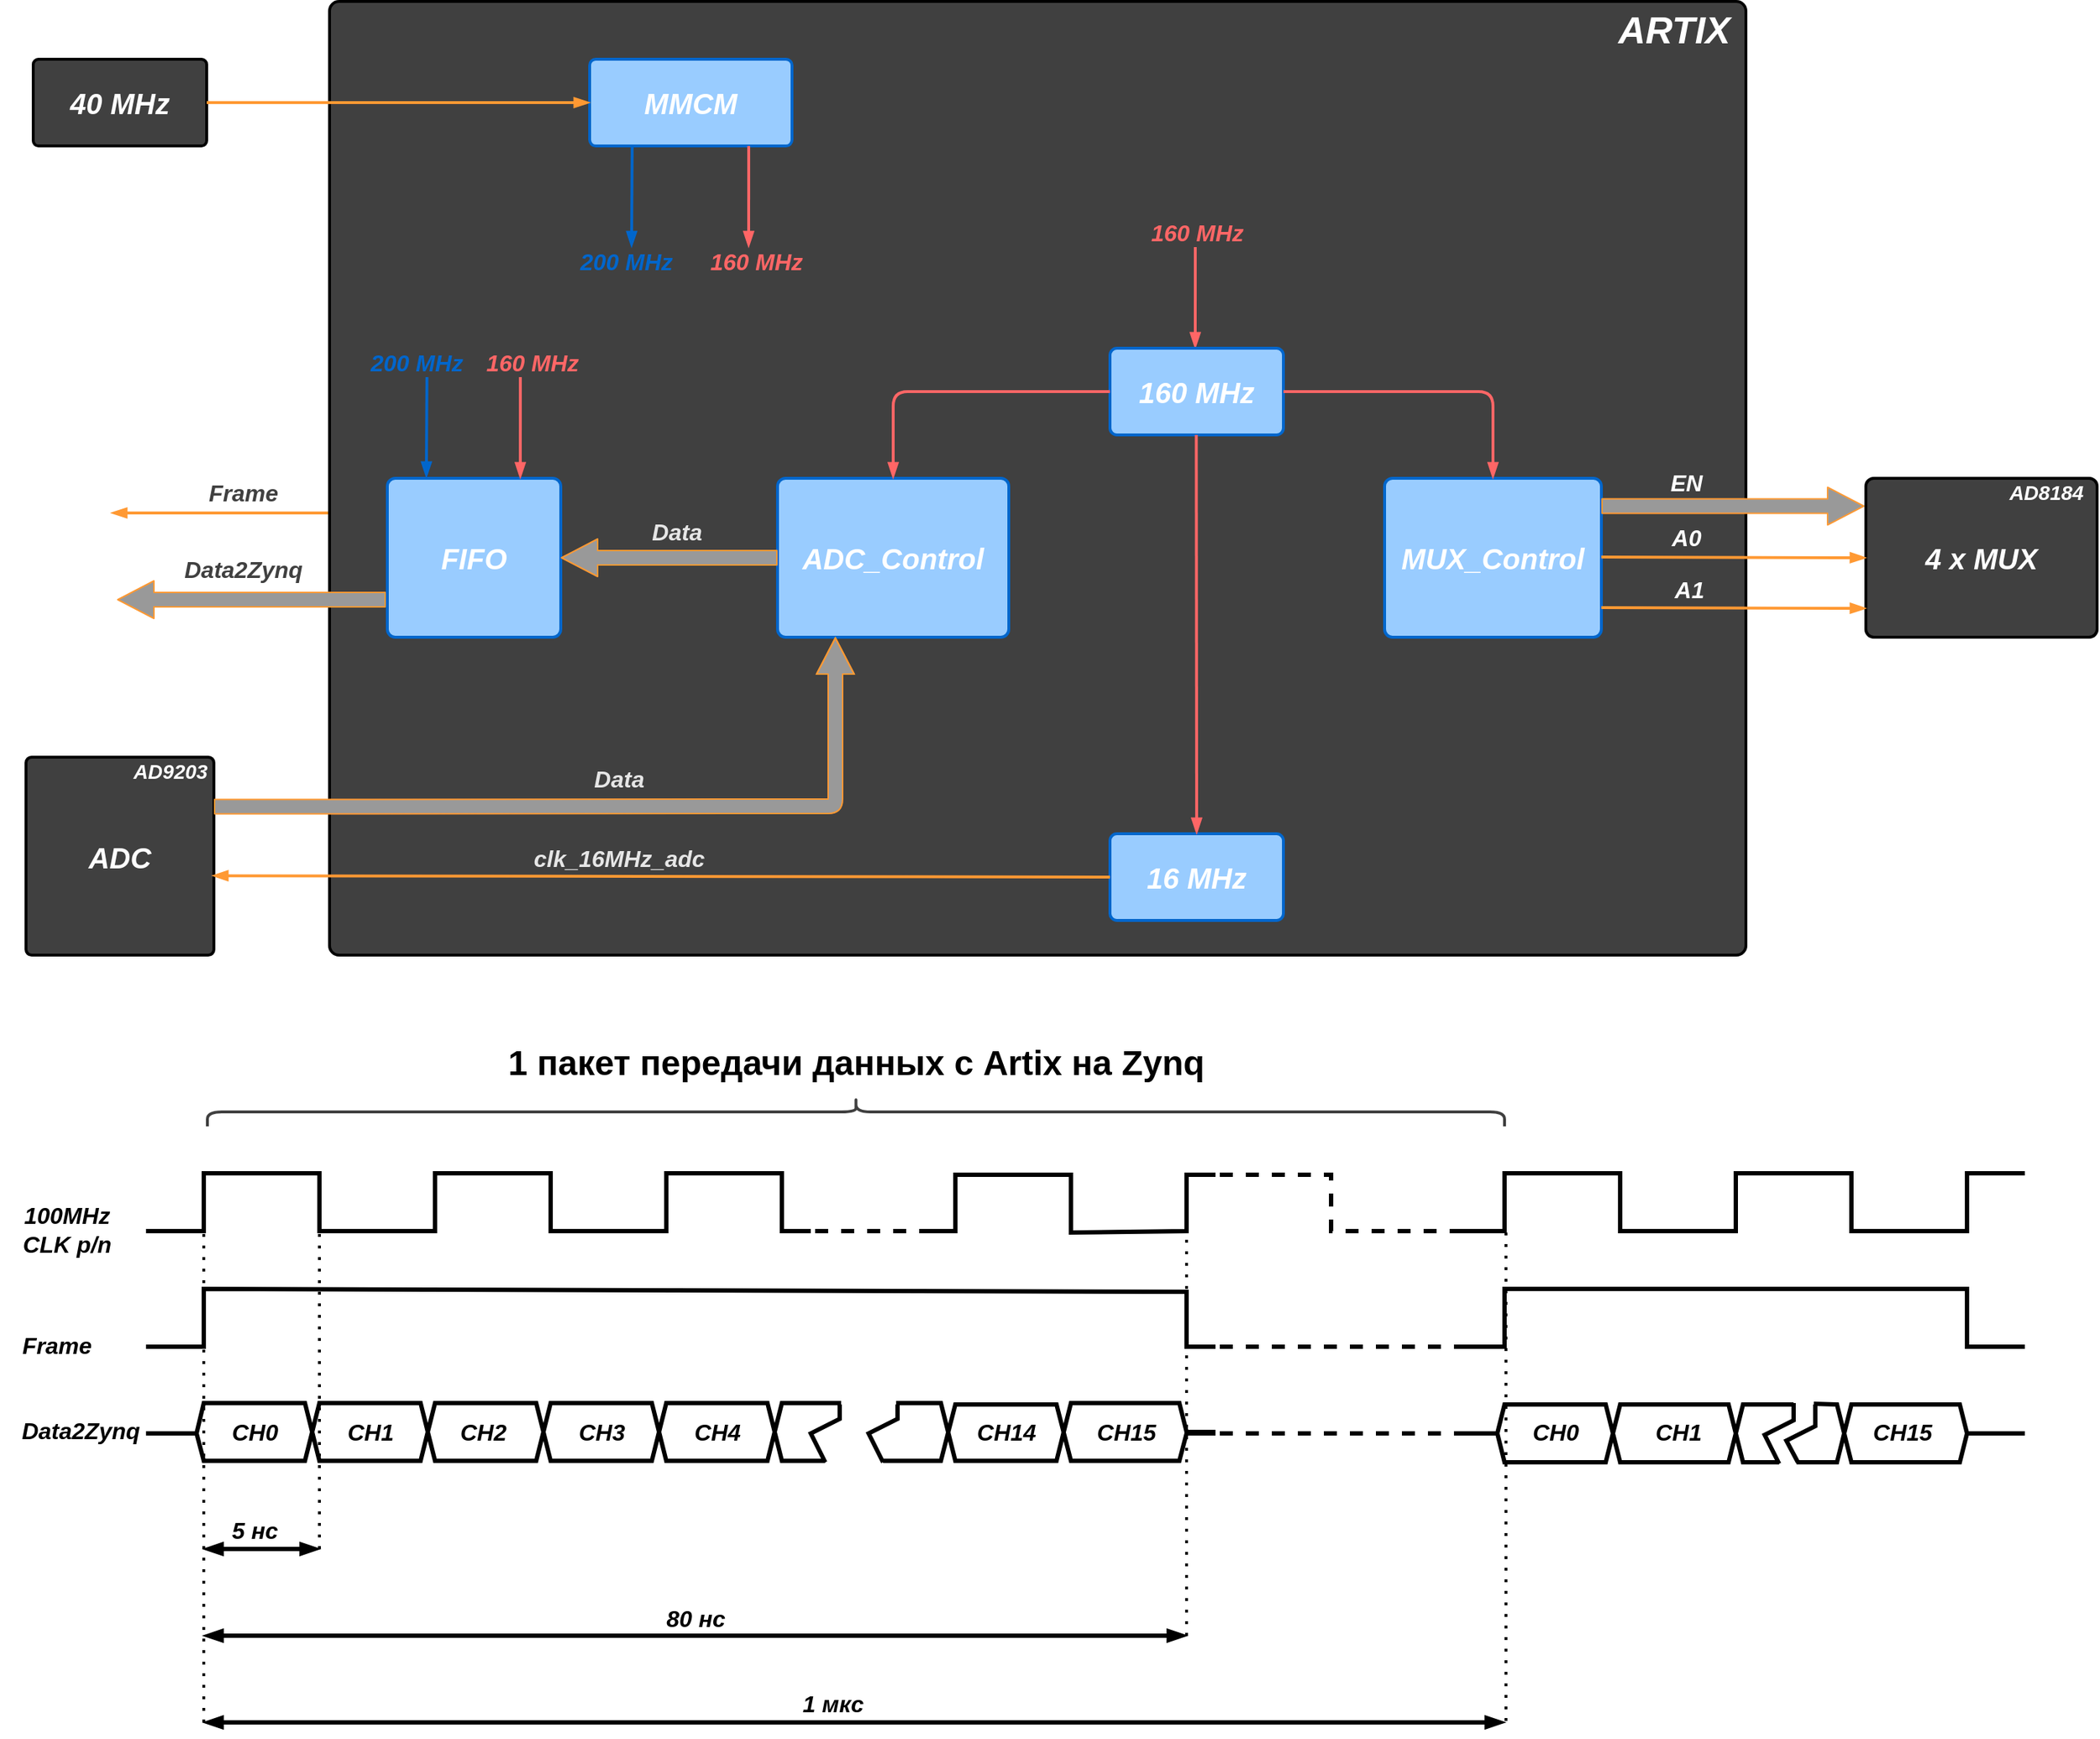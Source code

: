 <mxfile version="13.6.5" type="github">
  <diagram name="Page-1" id="90a13364-a465-7bf4-72fc-28e22215d7a0">
    <mxGraphModel dx="1422" dy="720" grid="1" gridSize="5" guides="1" tooltips="1" connect="1" arrows="1" fold="1" page="1" pageScale="1.5" pageWidth="1169" pageHeight="826" background="#ffffff" math="0" shadow="0">
      <root>
        <mxCell id="0" style=";html=1;" />
        <mxCell id="1" style=";html=1;" parent="0" />
        <mxCell id="dTF6DqdIlyTkAC6OraM3-1" value="" style="rounded=1;whiteSpace=wrap;html=1;arcSize=1;strokeWidth=2;fillColor=#404040;" vertex="1" parent="1">
          <mxGeometry x="340" y="270" width="980" height="660" as="geometry" />
        </mxCell>
        <mxCell id="dTF6DqdIlyTkAC6OraM3-2" value="&lt;font color=&quot;#ffffff&quot; size=&quot;1&quot;&gt;&lt;b&gt;&lt;i style=&quot;font-size: 20px&quot;&gt;MMCM&lt;/i&gt;&lt;/b&gt;&lt;/font&gt;" style="rounded=1;whiteSpace=wrap;html=1;strokeWidth=2;arcSize=7;fillColor=#99CCFF;strokeColor=#0066CC;" vertex="1" parent="1">
          <mxGeometry x="520" y="310" width="140" height="60" as="geometry" />
        </mxCell>
        <mxCell id="dTF6DqdIlyTkAC6OraM3-3" value="&lt;b&gt;&lt;font color=&quot;#ffffff&quot; size=&quot;1&quot;&gt;&lt;i style=&quot;font-size: 20px&quot;&gt;FIFO&lt;/i&gt;&lt;/font&gt;&lt;/b&gt;" style="rounded=1;whiteSpace=wrap;html=1;strokeWidth=2;glass=0;shadow=0;sketch=0;arcSize=5;strokeColor=#0066CC;fillColor=#99CCFF;" vertex="1" parent="1">
          <mxGeometry x="380" y="600" width="120" height="110" as="geometry" />
        </mxCell>
        <mxCell id="dTF6DqdIlyTkAC6OraM3-4" value="&lt;b&gt;&lt;font color=&quot;#ffffff&quot; size=&quot;1&quot;&gt;&lt;i style=&quot;font-size: 20px&quot;&gt;40 MHz&lt;/i&gt;&lt;/font&gt;&lt;/b&gt;" style="rounded=1;whiteSpace=wrap;html=1;arcSize=6;strokeWidth=2;fillColor=#404040;" vertex="1" parent="1">
          <mxGeometry x="135" y="310" width="120" height="60" as="geometry" />
        </mxCell>
        <mxCell id="dTF6DqdIlyTkAC6OraM3-5" value="&lt;b&gt;&lt;i&gt;&lt;font style=&quot;font-size: 20px&quot; color=&quot;#ffffff&quot;&gt;ADC&lt;/font&gt;&lt;/i&gt;&lt;/b&gt;" style="rounded=1;whiteSpace=wrap;html=1;strokeWidth=2;arcSize=3;fillColor=#404040;" vertex="1" parent="1">
          <mxGeometry x="130" y="793" width="130" height="137" as="geometry" />
        </mxCell>
        <mxCell id="dTF6DqdIlyTkAC6OraM3-6" value="&lt;b&gt;&lt;i&gt;&lt;font style=&quot;font-size: 20px&quot; color=&quot;#ffffff&quot;&gt;ADC_Control&lt;/font&gt;&lt;/i&gt;&lt;/b&gt;" style="rounded=1;whiteSpace=wrap;html=1;arcSize=5;fillColor=#99CCFF;strokeWidth=2;strokeColor=#0066CC;" vertex="1" parent="1">
          <mxGeometry x="650" y="600" width="160" height="110" as="geometry" />
        </mxCell>
        <mxCell id="dTF6DqdIlyTkAC6OraM3-7" value="&lt;font color=&quot;#ffffff&quot; size=&quot;1&quot;&gt;&lt;b&gt;&lt;i style=&quot;font-size: 20px&quot;&gt;MUX_Control&lt;/i&gt;&lt;/b&gt;&lt;/font&gt;" style="rounded=1;whiteSpace=wrap;html=1;strokeWidth=2;strokeColor=#0066CC;fillColor=#99CCFF;arcSize=5;" vertex="1" parent="1">
          <mxGeometry x="1070" y="600" width="150" height="110" as="geometry" />
        </mxCell>
        <mxCell id="dTF6DqdIlyTkAC6OraM3-8" value="&lt;b&gt;&lt;i&gt;&lt;font style=&quot;font-size: 20px&quot; color=&quot;#ffffff&quot;&gt;4 x MUX&lt;/font&gt;&lt;/i&gt;&lt;/b&gt;" style="rounded=1;whiteSpace=wrap;html=1;strokeWidth=2;arcSize=5;fillColor=#404040;" vertex="1" parent="1">
          <mxGeometry x="1403" y="600" width="160" height="110" as="geometry" />
        </mxCell>
        <mxCell id="dTF6DqdIlyTkAC6OraM3-10" value="" style="endArrow=blockThin;html=1;entryX=0;entryY=0.5;entryDx=0;entryDy=0;exitX=1;exitY=0.5;exitDx=0;exitDy=0;strokeWidth=2;endFill=1;strokeColor=#FF9933;" edge="1" parent="1" source="dTF6DqdIlyTkAC6OraM3-4" target="dTF6DqdIlyTkAC6OraM3-2">
          <mxGeometry width="50" height="50" relative="1" as="geometry">
            <mxPoint x="700" y="590" as="sourcePoint" />
            <mxPoint x="750" y="540" as="targetPoint" />
          </mxGeometry>
        </mxCell>
        <mxCell id="dTF6DqdIlyTkAC6OraM3-14" value="" style="endArrow=blockThin;html=1;strokeWidth=2;rounded=1;jumpSize=0;endFill=1;exitX=0.21;exitY=1.009;exitDx=0;exitDy=0;exitPerimeter=0;strokeColor=#0066CC;" edge="1" parent="1" source="dTF6DqdIlyTkAC6OraM3-2">
          <mxGeometry width="50" height="50" relative="1" as="geometry">
            <mxPoint x="550" y="373" as="sourcePoint" />
            <mxPoint x="549" y="440" as="targetPoint" />
          </mxGeometry>
        </mxCell>
        <mxCell id="dTF6DqdIlyTkAC6OraM3-15" value="" style="endArrow=blockThin;html=1;endFill=1;strokeWidth=2;exitX=0.786;exitY=1;exitDx=0;exitDy=0;exitPerimeter=0;fillColor=#f8cecc;strokeColor=#FF6666;" edge="1" parent="1" source="dTF6DqdIlyTkAC6OraM3-2">
          <mxGeometry width="50" height="50" relative="1" as="geometry">
            <mxPoint x="680" y="390" as="sourcePoint" />
            <mxPoint x="630" y="440" as="targetPoint" />
          </mxGeometry>
        </mxCell>
        <mxCell id="dTF6DqdIlyTkAC6OraM3-16" value="&lt;b&gt;&lt;font style=&quot;font-size: 16px&quot; color=&quot;#0066cc&quot;&gt;&lt;i&gt;200 MHz&lt;/i&gt;&lt;/font&gt;&lt;/b&gt;" style="text;html=1;align=center;verticalAlign=middle;resizable=0;points=[];autosize=1;" vertex="1" parent="1">
          <mxGeometry x="505" y="440" width="80" height="20" as="geometry" />
        </mxCell>
        <mxCell id="dTF6DqdIlyTkAC6OraM3-17" value="&lt;font color=&quot;#ff6666&quot; size=&quot;1&quot;&gt;&lt;b style=&quot;font-size: 16px&quot;&gt;&lt;i&gt;160 MHz&lt;/i&gt;&lt;/b&gt;&lt;/font&gt;" style="text;html=1;align=center;verticalAlign=middle;resizable=0;points=[];autosize=1;" vertex="1" parent="1">
          <mxGeometry x="595" y="440" width="80" height="20" as="geometry" />
        </mxCell>
        <mxCell id="dTF6DqdIlyTkAC6OraM3-18" value="" style="endArrow=blockThin;html=1;strokeWidth=2;rounded=1;jumpSize=0;endFill=1;exitX=0.21;exitY=1.009;exitDx=0;exitDy=0;exitPerimeter=0;strokeColor=#0066CC;" edge="1" parent="1">
          <mxGeometry width="50" height="50" relative="1" as="geometry">
            <mxPoint x="407.4" y="530" as="sourcePoint" />
            <mxPoint x="407.0" y="599.46" as="targetPoint" />
          </mxGeometry>
        </mxCell>
        <mxCell id="dTF6DqdIlyTkAC6OraM3-19" value="" style="endArrow=blockThin;html=1;endFill=1;strokeWidth=2;exitX=0.786;exitY=1;exitDx=0;exitDy=0;exitPerimeter=0;fillColor=#f8cecc;strokeColor=#FF6666;" edge="1" parent="1">
          <mxGeometry width="50" height="50" relative="1" as="geometry">
            <mxPoint x="472.04" y="530" as="sourcePoint" />
            <mxPoint x="472" y="600" as="targetPoint" />
          </mxGeometry>
        </mxCell>
        <mxCell id="dTF6DqdIlyTkAC6OraM3-20" value="&lt;b&gt;&lt;font style=&quot;font-size: 16px&quot; color=&quot;#0066cc&quot;&gt;&lt;i&gt;200 MHz&lt;/i&gt;&lt;/font&gt;&lt;/b&gt;" style="text;html=1;align=center;verticalAlign=middle;resizable=0;points=[];autosize=1;" vertex="1" parent="1">
          <mxGeometry x="360" y="510" width="80" height="20" as="geometry" />
        </mxCell>
        <mxCell id="dTF6DqdIlyTkAC6OraM3-21" value="&lt;font color=&quot;#ff6666&quot; size=&quot;1&quot;&gt;&lt;b style=&quot;font-size: 16px&quot;&gt;&lt;i&gt;160 MHz&lt;/i&gt;&lt;/b&gt;&lt;/font&gt;" style="text;html=1;align=center;verticalAlign=middle;resizable=0;points=[];autosize=1;" vertex="1" parent="1">
          <mxGeometry x="440" y="510" width="80" height="20" as="geometry" />
        </mxCell>
        <mxCell id="dTF6DqdIlyTkAC6OraM3-24" value="&lt;b&gt;&lt;i&gt;&lt;font style=&quot;font-size: 16px&quot; color=&quot;#e6e6e6&quot;&gt;Data&lt;/font&gt;&lt;/i&gt;&lt;/b&gt;" style="text;html=1;align=center;verticalAlign=middle;resizable=0;points=[];autosize=1;" vertex="1" parent="1">
          <mxGeometry x="555" y="627" width="50" height="20" as="geometry" />
        </mxCell>
        <mxCell id="dTF6DqdIlyTkAC6OraM3-26" value="" style="endArrow=blockThin;html=1;endFill=1;strokeWidth=2;exitX=0.786;exitY=1;exitDx=0;exitDy=0;exitPerimeter=0;fillColor=#f8cecc;strokeColor=#FF6666;" edge="1" parent="1">
          <mxGeometry width="50" height="50" relative="1" as="geometry">
            <mxPoint x="939.04" y="440" as="sourcePoint" />
            <mxPoint x="939" y="510" as="targetPoint" />
          </mxGeometry>
        </mxCell>
        <mxCell id="dTF6DqdIlyTkAC6OraM3-28" value="&lt;b&gt;&lt;i&gt;&lt;font style=&quot;font-size: 20px&quot; color=&quot;#ffffff&quot;&gt;160 MHz&lt;/font&gt;&lt;/i&gt;&lt;/b&gt;" style="rounded=1;whiteSpace=wrap;html=1;shadow=0;glass=0;sketch=0;strokeWidth=2;arcSize=8;fillColor=#99CCFF;strokeColor=#0066CC;" vertex="1" parent="1">
          <mxGeometry x="880" y="510" width="120" height="60" as="geometry" />
        </mxCell>
        <mxCell id="dTF6DqdIlyTkAC6OraM3-29" value="" style="endArrow=blockThin;html=1;endFill=1;strokeWidth=2;exitX=0;exitY=0.5;exitDx=0;exitDy=0;fillColor=#f8cecc;strokeColor=#FF6666;entryX=0.5;entryY=0;entryDx=0;entryDy=0;" edge="1" parent="1" source="dTF6DqdIlyTkAC6OraM3-28" target="dTF6DqdIlyTkAC6OraM3-6">
          <mxGeometry width="50" height="50" relative="1" as="geometry">
            <mxPoint x="910.04" y="570" as="sourcePoint" />
            <mxPoint x="850" y="651" as="targetPoint" />
            <Array as="points">
              <mxPoint x="730" y="540" />
            </Array>
          </mxGeometry>
        </mxCell>
        <mxCell id="dTF6DqdIlyTkAC6OraM3-30" value="" style="endArrow=blockThin;html=1;endFill=1;strokeWidth=2;exitX=1;exitY=0.5;exitDx=0;exitDy=0;fillColor=#f8cecc;strokeColor=#FF6666;entryX=0.5;entryY=0;entryDx=0;entryDy=0;" edge="1" parent="1" source="dTF6DqdIlyTkAC6OraM3-28" target="dTF6DqdIlyTkAC6OraM3-7">
          <mxGeometry width="50" height="50" relative="1" as="geometry">
            <mxPoint x="1160" y="540" as="sourcePoint" />
            <mxPoint x="1010" y="600" as="targetPoint" />
            <Array as="points">
              <mxPoint x="1145" y="540" />
            </Array>
          </mxGeometry>
        </mxCell>
        <mxCell id="dTF6DqdIlyTkAC6OraM3-31" value="&lt;b&gt;&lt;i&gt;&lt;font style=&quot;font-size: 20px&quot; color=&quot;#ffffff&quot;&gt;16 MHz&lt;/font&gt;&lt;/i&gt;&lt;/b&gt;" style="rounded=1;whiteSpace=wrap;html=1;shadow=0;glass=0;sketch=0;strokeWidth=2;arcSize=8;fillColor=#99CCFF;strokeColor=#0066CC;" vertex="1" parent="1">
          <mxGeometry x="880" y="846" width="120" height="60" as="geometry" />
        </mxCell>
        <mxCell id="dTF6DqdIlyTkAC6OraM3-32" value="" style="endArrow=blockThin;html=1;endFill=1;strokeWidth=2;exitX=0.786;exitY=1;exitDx=0;exitDy=0;exitPerimeter=0;fillColor=#f8cecc;strokeColor=#FF6666;entryX=0.5;entryY=0;entryDx=0;entryDy=0;" edge="1" parent="1" target="dTF6DqdIlyTkAC6OraM3-31">
          <mxGeometry width="50" height="50" relative="1" as="geometry">
            <mxPoint x="939.71" y="570" as="sourcePoint" />
            <mxPoint x="939.67" y="640" as="targetPoint" />
          </mxGeometry>
        </mxCell>
        <mxCell id="dTF6DqdIlyTkAC6OraM3-33" value="" style="endArrow=blockThin;html=1;endFill=1;strokeWidth=2;exitX=0;exitY=0.5;exitDx=0;exitDy=0;fillColor=#f8cecc;entryX=0.992;entryY=0.599;entryDx=0;entryDy=0;entryPerimeter=0;strokeColor=#FF9933;" edge="1" parent="1" source="dTF6DqdIlyTkAC6OraM3-31" target="dTF6DqdIlyTkAC6OraM3-5">
          <mxGeometry width="50" height="50" relative="1" as="geometry">
            <mxPoint x="740" y="710" as="sourcePoint" />
            <mxPoint x="300" y="873" as="targetPoint" />
          </mxGeometry>
        </mxCell>
        <mxCell id="dTF6DqdIlyTkAC6OraM3-34" value="&lt;font color=&quot;#e6e6e6&quot; size=&quot;1&quot;&gt;&lt;b&gt;&lt;i style=&quot;font-size: 16px&quot;&gt;clk_16MHz_adc&lt;/i&gt;&lt;/b&gt;&lt;/font&gt;" style="text;html=1;align=center;verticalAlign=middle;resizable=0;points=[];autosize=1;" vertex="1" parent="1">
          <mxGeometry x="475" y="853" width="130" height="20" as="geometry" />
        </mxCell>
        <mxCell id="dTF6DqdIlyTkAC6OraM3-35" value="&lt;b&gt;&lt;i&gt;&lt;font style=&quot;font-size: 16px&quot; color=&quot;#e6e6e6&quot;&gt;Data&lt;/font&gt;&lt;/i&gt;&lt;/b&gt;" style="text;html=1;align=center;verticalAlign=middle;resizable=0;points=[];autosize=1;" vertex="1" parent="1">
          <mxGeometry x="515" y="798" width="50" height="20" as="geometry" />
        </mxCell>
        <mxCell id="dTF6DqdIlyTkAC6OraM3-36" value="&lt;b&gt;&lt;i&gt;&lt;font style=&quot;font-size: 14px&quot; color=&quot;#ffffff&quot;&gt;AD8184&lt;/font&gt;&lt;/i&gt;&lt;/b&gt;" style="text;html=1;strokeColor=none;fillColor=none;align=center;verticalAlign=middle;whiteSpace=wrap;rounded=0;shadow=0;glass=0;sketch=0;" vertex="1" parent="1">
          <mxGeometry x="1493" y="600" width="70" height="20" as="geometry" />
        </mxCell>
        <mxCell id="dTF6DqdIlyTkAC6OraM3-38" value="&lt;b&gt;&lt;i&gt;&lt;font style=&quot;font-size: 14px&quot; color=&quot;#ffffff&quot;&gt;AD9203&lt;/font&gt;&lt;/i&gt;&lt;/b&gt;" style="text;html=1;strokeColor=none;fillColor=none;align=center;verticalAlign=middle;whiteSpace=wrap;rounded=0;shadow=0;glass=0;sketch=0;" vertex="1" parent="1">
          <mxGeometry x="200" y="793" width="60" height="20" as="geometry" />
        </mxCell>
        <mxCell id="dTF6DqdIlyTkAC6OraM3-39" value="&lt;font color=&quot;#ff6666&quot; size=&quot;1&quot;&gt;&lt;b style=&quot;font-size: 16px&quot;&gt;&lt;i&gt;160 MHz&lt;/i&gt;&lt;/b&gt;&lt;/font&gt;" style="text;html=1;align=center;verticalAlign=middle;resizable=0;points=[];autosize=1;" vertex="1" parent="1">
          <mxGeometry x="900" y="420" width="80" height="20" as="geometry" />
        </mxCell>
        <mxCell id="dTF6DqdIlyTkAC6OraM3-41" value="" style="endArrow=blockThin;html=1;endFill=1;strokeWidth=2;fillColor=#f8cecc;exitX=1;exitY=0.164;exitDx=0;exitDy=0;exitPerimeter=0;entryX=0;entryY=0.5;entryDx=0;entryDy=0;strokeColor=#FF9933;" edge="1" parent="1" target="dTF6DqdIlyTkAC6OraM3-8">
          <mxGeometry width="50" height="50" relative="1" as="geometry">
            <mxPoint x="1220" y="654.5" as="sourcePoint" />
            <mxPoint x="1400" y="655" as="targetPoint" />
          </mxGeometry>
        </mxCell>
        <mxCell id="dTF6DqdIlyTkAC6OraM3-43" value="&lt;b&gt;&lt;i&gt;&lt;font style=&quot;font-size: 16px&quot; color=&quot;#ffffff&quot;&gt;EN&lt;/font&gt;&lt;/i&gt;&lt;/b&gt;" style="text;html=1;strokeColor=none;fillColor=none;align=center;verticalAlign=middle;whiteSpace=wrap;rounded=0;shadow=0;glass=0;sketch=0;" vertex="1" parent="1">
          <mxGeometry x="1259" y="593" width="40" height="20" as="geometry" />
        </mxCell>
        <mxCell id="dTF6DqdIlyTkAC6OraM3-44" value="&lt;b&gt;&lt;i&gt;&lt;font style=&quot;font-size: 16px&quot; color=&quot;#ffffff&quot;&gt;A0&lt;/font&gt;&lt;/i&gt;&lt;/b&gt;" style="text;html=1;strokeColor=none;fillColor=none;align=center;verticalAlign=middle;whiteSpace=wrap;rounded=0;shadow=0;glass=0;sketch=0;" vertex="1" parent="1">
          <mxGeometry x="1259" y="631" width="40" height="20" as="geometry" />
        </mxCell>
        <mxCell id="dTF6DqdIlyTkAC6OraM3-45" value="&lt;b&gt;&lt;i&gt;&lt;font style=&quot;font-size: 16px&quot; color=&quot;#ffffff&quot;&gt;A1&lt;/font&gt;&lt;/i&gt;&lt;/b&gt;" style="text;html=1;strokeColor=none;fillColor=none;align=center;verticalAlign=middle;whiteSpace=wrap;rounded=0;shadow=0;glass=0;sketch=0;" vertex="1" parent="1">
          <mxGeometry x="1261" y="667" width="40" height="20" as="geometry" />
        </mxCell>
        <mxCell id="dTF6DqdIlyTkAC6OraM3-48" value="" style="endArrow=blockThin;html=1;endFill=1;strokeWidth=2;fillColor=#f8cecc;exitX=1;exitY=0.164;exitDx=0;exitDy=0;exitPerimeter=0;entryX=0;entryY=0.5;entryDx=0;entryDy=0;strokeColor=#FF9933;" edge="1" parent="1">
          <mxGeometry width="50" height="50" relative="1" as="geometry">
            <mxPoint x="1220" y="689.5" as="sourcePoint" />
            <mxPoint x="1403" y="690" as="targetPoint" />
          </mxGeometry>
        </mxCell>
        <mxCell id="dTF6DqdIlyTkAC6OraM3-52" value="&lt;b&gt;&lt;i&gt;&lt;font style=&quot;font-size: 16px&quot; color=&quot;#404040&quot;&gt;Data2Zynq&lt;/font&gt;&lt;/i&gt;&lt;/b&gt;" style="text;html=1;align=center;verticalAlign=middle;resizable=0;points=[];autosize=1;" vertex="1" parent="1">
          <mxGeometry x="234" y="653" width="92" height="19" as="geometry" />
        </mxCell>
        <mxCell id="dTF6DqdIlyTkAC6OraM3-61" value="&lt;font color=&quot;#ffffff&quot; size=&quot;1&quot;&gt;&lt;i style=&quot;font-size: 26px&quot;&gt;ARTIX&lt;/i&gt;&lt;/font&gt;" style="text;strokeColor=none;fillColor=none;html=1;fontSize=24;fontStyle=1;verticalAlign=middle;align=center;rounded=1;shadow=0;glass=0;dashed=1;dashPattern=1 1;sketch=0;" vertex="1" parent="1">
          <mxGeometry x="1220" y="270" width="100" height="40" as="geometry" />
        </mxCell>
        <mxCell id="dTF6DqdIlyTkAC6OraM3-63" value="" style="endArrow=blockThin;html=1;strokeWidth=2;exitX=0;exitY=0.5;exitDx=0;exitDy=0;endFill=1;strokeColor=#FF9933;" edge="1" parent="1">
          <mxGeometry width="50" height="50" relative="1" as="geometry">
            <mxPoint x="339" y="624" as="sourcePoint" />
            <mxPoint x="189" y="624" as="targetPoint" />
          </mxGeometry>
        </mxCell>
        <mxCell id="dTF6DqdIlyTkAC6OraM3-65" value="" style="shape=flexArrow;endArrow=block;html=1;strokeWidth=1;exitX=1;exitY=0.25;exitDx=0;exitDy=0;entryX=0.25;entryY=1;entryDx=0;entryDy=0;sketch=0;shadow=0;endFill=0;startArrow=none;startFill=0;endWidth=15;endSize=8;fillColor=#999999;strokeColor=#FF9933;" edge="1" parent="1" source="dTF6DqdIlyTkAC6OraM3-5" target="dTF6DqdIlyTkAC6OraM3-6">
          <mxGeometry width="50" height="50" relative="1" as="geometry">
            <mxPoint x="666" y="891" as="sourcePoint" />
            <mxPoint x="806" y="759" as="targetPoint" />
            <Array as="points">
              <mxPoint x="690" y="827" />
            </Array>
          </mxGeometry>
        </mxCell>
        <mxCell id="dTF6DqdIlyTkAC6OraM3-66" value="" style="shape=flexArrow;endArrow=block;html=1;strokeWidth=1;exitX=1;exitY=0.25;exitDx=0;exitDy=0;sketch=0;shadow=0;endFill=0;startArrow=none;startFill=0;endWidth=15;endSize=8;entryX=-0.006;entryY=0.175;entryDx=0;entryDy=0;entryPerimeter=0;strokeColor=#FF9933;fillColor=#999999;" edge="1" parent="1" target="dTF6DqdIlyTkAC6OraM3-8">
          <mxGeometry width="50" height="50" relative="1" as="geometry">
            <mxPoint x="1220" y="619.25" as="sourcePoint" />
            <mxPoint x="1378" y="546" as="targetPoint" />
            <Array as="points" />
          </mxGeometry>
        </mxCell>
        <mxCell id="dTF6DqdIlyTkAC6OraM3-67" value="" style="shape=flexArrow;endArrow=block;html=1;strokeWidth=1;exitX=0;exitY=0.5;exitDx=0;exitDy=0;sketch=0;shadow=0;endFill=0;startArrow=none;startFill=0;endWidth=15;endSize=8;entryX=1;entryY=0.5;entryDx=0;entryDy=0;fillColor=#999999;strokeColor=#FF9933;" edge="1" parent="1" source="dTF6DqdIlyTkAC6OraM3-6" target="dTF6DqdIlyTkAC6OraM3-3">
          <mxGeometry width="50" height="50" relative="1" as="geometry">
            <mxPoint x="520" y="695" as="sourcePoint" />
            <mxPoint x="702.04" y="695" as="targetPoint" />
            <Array as="points" />
          </mxGeometry>
        </mxCell>
        <mxCell id="dTF6DqdIlyTkAC6OraM3-68" value="" style="shape=flexArrow;endArrow=block;html=1;strokeWidth=1;sketch=0;shadow=0;endFill=0;startArrow=none;startFill=0;endWidth=15;endSize=8;fillColor=#999999;strokeColor=#FF9933;" edge="1" parent="1">
          <mxGeometry width="50" height="50" relative="1" as="geometry">
            <mxPoint x="379" y="684" as="sourcePoint" />
            <mxPoint x="193" y="684" as="targetPoint" />
            <Array as="points" />
          </mxGeometry>
        </mxCell>
        <mxCell id="dTF6DqdIlyTkAC6OraM3-70" value="&lt;font color=&quot;#404040&quot;&gt;&lt;span style=&quot;font-size: 16px&quot;&gt;&lt;b&gt;&lt;i&gt;Frame&lt;br&gt;&lt;/i&gt;&lt;/b&gt;&lt;/span&gt;&lt;/font&gt;" style="text;html=1;align=center;verticalAlign=middle;resizable=0;points=[];autosize=1;" vertex="1" parent="1">
          <mxGeometry x="251" y="600" width="58" height="19" as="geometry" />
        </mxCell>
        <mxCell id="dTF6DqdIlyTkAC6OraM3-80" value="" style="endArrow=none;html=1;strokeWidth=3;fontSize=16;endFill=0;shadow=0;fillColor=#999999;jumpStyle=gap;sketch=0;rounded=0;" edge="1" parent="1">
          <mxGeometry width="50" height="50" relative="1" as="geometry">
            <mxPoint x="213" y="1121" as="sourcePoint" />
            <mxPoint x="673" y="1121" as="targetPoint" />
            <Array as="points">
              <mxPoint x="253" y="1121" />
              <mxPoint x="253" y="1081" />
              <mxPoint x="293" y="1081" />
              <mxPoint x="333" y="1081" />
              <mxPoint x="333" y="1121" />
              <mxPoint x="373" y="1121" />
              <mxPoint x="413" y="1121" />
              <mxPoint x="413" y="1081" />
              <mxPoint x="453" y="1081" />
              <mxPoint x="493" y="1081" />
              <mxPoint x="493" y="1121" />
              <mxPoint x="573" y="1121" />
              <mxPoint x="573" y="1081" />
              <mxPoint x="613" y="1081" />
              <mxPoint x="653" y="1081" />
              <mxPoint x="653" y="1121" />
              <mxPoint x="673" y="1121" />
            </Array>
          </mxGeometry>
        </mxCell>
        <mxCell id="dTF6DqdIlyTkAC6OraM3-81" value="" style="endArrow=none;html=1;strokeColor=#000000;strokeWidth=3;fontSize=16;rounded=0;shadow=0;fillColor=#999999;" edge="1" parent="1">
          <mxGeometry width="50" height="50" relative="1" as="geometry">
            <mxPoint x="213" y="1201" as="sourcePoint" />
            <mxPoint x="953" y="1201" as="targetPoint" />
            <Array as="points">
              <mxPoint x="253" y="1201" />
              <mxPoint x="253" y="1161" />
              <mxPoint x="933" y="1163" />
              <mxPoint x="933" y="1201" />
            </Array>
          </mxGeometry>
        </mxCell>
        <mxCell id="dTF6DqdIlyTkAC6OraM3-83" value="" style="endArrow=none;html=1;strokeColor=#000000;strokeWidth=3;fontSize=16;rounded=0;shadow=0;fillColor=#999999;" edge="1" parent="1">
          <mxGeometry width="50" height="50" relative="1" as="geometry">
            <mxPoint x="213" y="1261" as="sourcePoint" />
            <mxPoint x="694" y="1240" as="targetPoint" />
            <Array as="points">
              <mxPoint x="248" y="1261" />
              <mxPoint x="253" y="1280" />
              <mxPoint x="273" y="1280" />
              <mxPoint x="323" y="1280" />
              <mxPoint x="333" y="1240" />
              <mxPoint x="403" y="1240" />
              <mxPoint x="413" y="1280" />
              <mxPoint x="483" y="1280" />
              <mxPoint x="493" y="1240" />
              <mxPoint x="563" y="1240" />
              <mxPoint x="573" y="1280" />
              <mxPoint x="643" y="1280" />
              <mxPoint x="653" y="1240" />
            </Array>
          </mxGeometry>
        </mxCell>
        <mxCell id="dTF6DqdIlyTkAC6OraM3-84" value="" style="endArrow=none;html=1;strokeColor=#000000;strokeWidth=3;fontSize=16;rounded=0;shadow=0;fillColor=#999999;" edge="1" parent="1">
          <mxGeometry width="50" height="50" relative="1" as="geometry">
            <mxPoint x="213" y="1261" as="sourcePoint" />
            <mxPoint x="683" y="1280" as="targetPoint" />
            <Array as="points">
              <mxPoint x="248" y="1261" />
              <mxPoint x="253" y="1240" />
              <mxPoint x="323" y="1240" />
              <mxPoint x="333" y="1280" />
              <mxPoint x="403" y="1280" />
              <mxPoint x="413" y="1240" />
              <mxPoint x="483" y="1240" />
              <mxPoint x="493" y="1280" />
              <mxPoint x="563" y="1280" />
              <mxPoint x="573" y="1240" />
              <mxPoint x="643" y="1240" />
              <mxPoint x="653" y="1280" />
              <mxPoint x="683" y="1280" />
            </Array>
          </mxGeometry>
        </mxCell>
        <mxCell id="dTF6DqdIlyTkAC6OraM3-89" value="&lt;b&gt;&lt;i&gt;&lt;font style=&quot;font-size: 16px&quot;&gt;CH0&lt;/font&gt;&lt;/i&gt;&lt;/b&gt;" style="text;html=1;align=center;verticalAlign=middle;resizable=0;points=[];autosize=1;" vertex="1" parent="1">
          <mxGeometry x="263" y="1250" width="50" height="20" as="geometry" />
        </mxCell>
        <mxCell id="dTF6DqdIlyTkAC6OraM3-90" value="&lt;b&gt;&lt;i&gt;&lt;font style=&quot;font-size: 16px&quot;&gt;CH1&lt;/font&gt;&lt;/i&gt;&lt;/b&gt;" style="text;html=1;align=center;verticalAlign=middle;resizable=0;points=[];autosize=1;" vertex="1" parent="1">
          <mxGeometry x="343" y="1250" width="50" height="20" as="geometry" />
        </mxCell>
        <mxCell id="dTF6DqdIlyTkAC6OraM3-91" value="&lt;b&gt;&lt;i&gt;&lt;font style=&quot;font-size: 16px&quot;&gt;CH2&lt;/font&gt;&lt;/i&gt;&lt;/b&gt;" style="text;html=1;align=center;verticalAlign=middle;resizable=0;points=[];autosize=1;" vertex="1" parent="1">
          <mxGeometry x="421" y="1250" width="50" height="20" as="geometry" />
        </mxCell>
        <mxCell id="dTF6DqdIlyTkAC6OraM3-92" value="&lt;b&gt;&lt;i&gt;&lt;font style=&quot;font-size: 16px&quot;&gt;CH3&lt;/font&gt;&lt;/i&gt;&lt;/b&gt;" style="text;html=1;align=center;verticalAlign=middle;resizable=0;points=[];autosize=1;" vertex="1" parent="1">
          <mxGeometry x="503" y="1250" width="50" height="20" as="geometry" />
        </mxCell>
        <mxCell id="dTF6DqdIlyTkAC6OraM3-93" value="&lt;b&gt;&lt;i&gt;&lt;font style=&quot;font-size: 16px&quot;&gt;CH4&lt;/font&gt;&lt;/i&gt;&lt;/b&gt;" style="text;html=1;align=center;verticalAlign=middle;resizable=0;points=[];autosize=1;" vertex="1" parent="1">
          <mxGeometry x="583" y="1250" width="50" height="20" as="geometry" />
        </mxCell>
        <mxCell id="dTF6DqdIlyTkAC6OraM3-95" value="" style="endArrow=none;html=1;shadow=0;strokeWidth=3;fillColor=#999999;rounded=0;" edge="1" parent="1">
          <mxGeometry width="50" height="50" relative="1" as="geometry">
            <mxPoint x="683" y="1281" as="sourcePoint" />
            <mxPoint x="693" y="1241" as="targetPoint" />
            <Array as="points">
              <mxPoint x="673" y="1261" />
              <mxPoint x="693" y="1251" />
            </Array>
          </mxGeometry>
        </mxCell>
        <mxCell id="dTF6DqdIlyTkAC6OraM3-96" value="" style="endArrow=none;dashed=1;html=1;strokeWidth=3;shadow=0;fillColor=#999999;" edge="1" parent="1">
          <mxGeometry width="50" height="50" relative="1" as="geometry">
            <mxPoint x="676" y="1121" as="sourcePoint" />
            <mxPoint x="753" y="1121" as="targetPoint" />
          </mxGeometry>
        </mxCell>
        <mxCell id="dTF6DqdIlyTkAC6OraM3-97" value="" style="endArrow=none;html=1;shadow=0;strokeColor=#000000;strokeWidth=3;fillColor=#999999;rounded=0;" edge="1" parent="1">
          <mxGeometry width="50" height="50" relative="1" as="geometry">
            <mxPoint x="753" y="1121" as="sourcePoint" />
            <mxPoint x="953" y="1082" as="targetPoint" />
            <Array as="points">
              <mxPoint x="773" y="1121" />
              <mxPoint x="773" y="1082" />
              <mxPoint x="853" y="1082" />
              <mxPoint x="853" y="1122" />
              <mxPoint x="933" y="1121" />
              <mxPoint x="933" y="1082" />
            </Array>
          </mxGeometry>
        </mxCell>
        <mxCell id="dTF6DqdIlyTkAC6OraM3-98" value="" style="endArrow=none;html=1;shadow=0;strokeColor=#000000;strokeWidth=3;fillColor=#999999;rounded=0;" edge="1" parent="1">
          <mxGeometry width="50" height="50" relative="1" as="geometry">
            <mxPoint x="732" y="1240" as="sourcePoint" />
            <mxPoint x="953" y="1260" as="targetPoint" />
            <Array as="points">
              <mxPoint x="763" y="1240" />
              <mxPoint x="773" y="1280" />
              <mxPoint x="843" y="1280" />
              <mxPoint x="853" y="1240" />
              <mxPoint x="928" y="1240" />
              <mxPoint x="933" y="1260" />
              <mxPoint x="953" y="1260" />
            </Array>
          </mxGeometry>
        </mxCell>
        <mxCell id="dTF6DqdIlyTkAC6OraM3-99" value="" style="endArrow=none;html=1;shadow=0;strokeWidth=1;fillColor=#999999;strokeColor=none;rounded=0;" edge="1" parent="1">
          <mxGeometry width="50" height="50" relative="1" as="geometry">
            <mxPoint x="743" y="1280" as="sourcePoint" />
            <mxPoint x="883" y="1261" as="targetPoint" />
            <Array as="points">
              <mxPoint x="763" y="1241" />
              <mxPoint x="793" y="1241" />
            </Array>
          </mxGeometry>
        </mxCell>
        <mxCell id="dTF6DqdIlyTkAC6OraM3-100" value="" style="endArrow=none;html=1;shadow=0;strokeColor=#000000;strokeWidth=3;fillColor=#999999;rounded=0;" edge="1" parent="1">
          <mxGeometry width="50" height="50" relative="1" as="geometry">
            <mxPoint x="723" y="1280" as="sourcePoint" />
            <mxPoint x="953" y="1261" as="targetPoint" />
            <Array as="points">
              <mxPoint x="763" y="1280" />
              <mxPoint x="773" y="1241" />
              <mxPoint x="843" y="1241" />
              <mxPoint x="853" y="1280" />
              <mxPoint x="928" y="1280" />
              <mxPoint x="933" y="1261" />
            </Array>
          </mxGeometry>
        </mxCell>
        <mxCell id="dTF6DqdIlyTkAC6OraM3-101" value="" style="endArrow=none;html=1;shadow=0;strokeWidth=3;fillColor=#999999;rounded=0;" edge="1" parent="1">
          <mxGeometry width="50" height="50" relative="1" as="geometry">
            <mxPoint x="723" y="1281" as="sourcePoint" />
            <mxPoint x="733" y="1241" as="targetPoint" />
            <Array as="points">
              <mxPoint x="713" y="1261" />
              <mxPoint x="733" y="1251" />
            </Array>
          </mxGeometry>
        </mxCell>
        <mxCell id="dTF6DqdIlyTkAC6OraM3-102" value="&lt;b&gt;&lt;i&gt;&lt;font style=&quot;font-size: 16px&quot;&gt;CH14&lt;/font&gt;&lt;/i&gt;&lt;/b&gt;" style="text;html=1;align=center;verticalAlign=middle;resizable=0;points=[];autosize=1;" vertex="1" parent="1">
          <mxGeometry x="778" y="1250" width="60" height="20" as="geometry" />
        </mxCell>
        <mxCell id="dTF6DqdIlyTkAC6OraM3-103" value="&lt;b&gt;&lt;i&gt;&lt;font style=&quot;font-size: 16px&quot;&gt;CH15&lt;/font&gt;&lt;/i&gt;&lt;/b&gt;" style="text;html=1;align=center;verticalAlign=middle;resizable=0;points=[];autosize=1;" vertex="1" parent="1">
          <mxGeometry x="861" y="1250" width="60" height="20" as="geometry" />
        </mxCell>
        <mxCell id="dTF6DqdIlyTkAC6OraM3-104" value="" style="endArrow=none;dashed=1;html=1;strokeWidth=3;shadow=0;fillColor=#999999;rounded=0;" edge="1" parent="1">
          <mxGeometry width="50" height="50" relative="1" as="geometry">
            <mxPoint x="956" y="1082" as="sourcePoint" />
            <mxPoint x="1118" y="1121" as="targetPoint" />
            <Array as="points">
              <mxPoint x="1033" y="1082" />
              <mxPoint x="1033" y="1121" />
            </Array>
          </mxGeometry>
        </mxCell>
        <mxCell id="dTF6DqdIlyTkAC6OraM3-105" value="" style="endArrow=none;dashed=1;html=1;strokeWidth=3;shadow=0;fillColor=#999999;" edge="1" parent="1">
          <mxGeometry width="50" height="50" relative="1" as="geometry">
            <mxPoint x="956" y="1201" as="sourcePoint" />
            <mxPoint x="1113" y="1201" as="targetPoint" />
          </mxGeometry>
        </mxCell>
        <mxCell id="dTF6DqdIlyTkAC6OraM3-106" value="" style="endArrow=none;dashed=1;html=1;strokeWidth=3;shadow=0;fillColor=#999999;" edge="1" parent="1">
          <mxGeometry width="50" height="50" relative="1" as="geometry">
            <mxPoint x="956" y="1261" as="sourcePoint" />
            <mxPoint x="1113" y="1261" as="targetPoint" />
          </mxGeometry>
        </mxCell>
        <mxCell id="dTF6DqdIlyTkAC6OraM3-107" value="" style="endArrow=none;html=1;shadow=0;strokeWidth=3;fillColor=#999999;fontSize=16;rounded=0;" edge="1" parent="1">
          <mxGeometry width="50" height="50" relative="1" as="geometry">
            <mxPoint x="1118" y="1201" as="sourcePoint" />
            <mxPoint x="1513" y="1201" as="targetPoint" />
            <Array as="points">
              <mxPoint x="1153" y="1201" />
              <mxPoint x="1153" y="1161" />
              <mxPoint x="1473" y="1161" />
              <mxPoint x="1473" y="1201" />
            </Array>
          </mxGeometry>
        </mxCell>
        <mxCell id="dTF6DqdIlyTkAC6OraM3-109" value="" style="endArrow=none;html=1;shadow=0;strokeWidth=3;fillColor=#999999;fontSize=16;rounded=0;" edge="1" parent="1">
          <mxGeometry width="50" height="50" relative="1" as="geometry">
            <mxPoint x="1118" y="1121" as="sourcePoint" />
            <mxPoint x="1513" y="1081" as="targetPoint" />
            <Array as="points">
              <mxPoint x="1118" y="1121" />
              <mxPoint x="1153" y="1121" />
              <mxPoint x="1153" y="1081" />
              <mxPoint x="1233" y="1081" />
              <mxPoint x="1233" y="1121" />
              <mxPoint x="1313" y="1121" />
              <mxPoint x="1313" y="1081" />
              <mxPoint x="1393" y="1081" />
              <mxPoint x="1393" y="1121" />
              <mxPoint x="1473" y="1121" />
              <mxPoint x="1473" y="1081" />
            </Array>
          </mxGeometry>
        </mxCell>
        <mxCell id="dTF6DqdIlyTkAC6OraM3-110" value="" style="endArrow=none;html=1;shadow=0;strokeWidth=3;fillColor=#999999;fontSize=16;rounded=0;" edge="1" parent="1">
          <mxGeometry width="50" height="50" relative="1" as="geometry">
            <mxPoint x="1118" y="1261" as="sourcePoint" />
            <mxPoint x="1353" y="1241" as="targetPoint" />
            <Array as="points">
              <mxPoint x="1148" y="1261" />
              <mxPoint x="1153" y="1241" />
              <mxPoint x="1223" y="1241" />
              <mxPoint x="1233" y="1281" />
              <mxPoint x="1308" y="1281" />
              <mxPoint x="1318" y="1241" />
            </Array>
          </mxGeometry>
        </mxCell>
        <mxCell id="dTF6DqdIlyTkAC6OraM3-111" value="" style="endArrow=none;html=1;shadow=0;strokeWidth=3;fillColor=#999999;fontSize=16;rounded=0;" edge="1" parent="1">
          <mxGeometry width="50" height="50" relative="1" as="geometry">
            <mxPoint x="1118" y="1261" as="sourcePoint" />
            <mxPoint x="1343" y="1281" as="targetPoint" />
            <Array as="points">
              <mxPoint x="1148" y="1261" />
              <mxPoint x="1153" y="1281" />
              <mxPoint x="1223" y="1281" />
              <mxPoint x="1233" y="1241" />
              <mxPoint x="1308" y="1241" />
              <mxPoint x="1318" y="1281" />
            </Array>
          </mxGeometry>
        </mxCell>
        <mxCell id="dTF6DqdIlyTkAC6OraM3-112" value="" style="endArrow=none;html=1;shadow=0;strokeWidth=3;fillColor=#999999;rounded=0;" edge="1" parent="1">
          <mxGeometry width="50" height="50" relative="1" as="geometry">
            <mxPoint x="1343" y="1282" as="sourcePoint" />
            <mxPoint x="1353" y="1240" as="targetPoint" />
            <Array as="points">
              <mxPoint x="1333" y="1262" />
              <mxPoint x="1353" y="1252" />
            </Array>
          </mxGeometry>
        </mxCell>
        <mxCell id="dTF6DqdIlyTkAC6OraM3-113" value="" style="endArrow=none;html=1;shadow=0;strokeWidth=3;fillColor=#999999;rounded=0;" edge="1" parent="1">
          <mxGeometry width="50" height="50" relative="1" as="geometry">
            <mxPoint x="1356" y="1281" as="sourcePoint" />
            <mxPoint x="1368" y="1241" as="targetPoint" />
            <Array as="points">
              <mxPoint x="1348" y="1266" />
              <mxPoint x="1368" y="1256" />
            </Array>
          </mxGeometry>
        </mxCell>
        <mxCell id="dTF6DqdIlyTkAC6OraM3-114" value="" style="endArrow=none;html=1;shadow=0;strokeWidth=3;fillColor=#999999;fontSize=16;rounded=0;" edge="1" parent="1">
          <mxGeometry width="50" height="50" relative="1" as="geometry">
            <mxPoint x="1367" y="1240.5" as="sourcePoint" />
            <mxPoint x="1513" y="1261" as="targetPoint" />
            <Array as="points">
              <mxPoint x="1383" y="1241" />
              <mxPoint x="1393" y="1281" />
              <mxPoint x="1468" y="1281" />
              <mxPoint x="1473" y="1261" />
            </Array>
          </mxGeometry>
        </mxCell>
        <mxCell id="dTF6DqdIlyTkAC6OraM3-115" value="" style="endArrow=none;html=1;shadow=0;strokeWidth=3;fillColor=#999999;fontSize=16;rounded=0;" edge="1" parent="1">
          <mxGeometry width="50" height="50" relative="1" as="geometry">
            <mxPoint x="1355" y="1281" as="sourcePoint" />
            <mxPoint x="1513" y="1261" as="targetPoint" />
            <Array as="points">
              <mxPoint x="1383" y="1281" />
              <mxPoint x="1393" y="1241" />
              <mxPoint x="1468" y="1241" />
              <mxPoint x="1473" y="1261" />
            </Array>
          </mxGeometry>
        </mxCell>
        <mxCell id="dTF6DqdIlyTkAC6OraM3-116" value="&lt;b&gt;&lt;i&gt;&lt;font style=&quot;font-size: 16px&quot;&gt;CH0&lt;/font&gt;&lt;/i&gt;&lt;/b&gt;" style="text;html=1;align=center;verticalAlign=middle;resizable=0;points=[];autosize=1;" vertex="1" parent="1">
          <mxGeometry x="1163" y="1250" width="50" height="20" as="geometry" />
        </mxCell>
        <mxCell id="dTF6DqdIlyTkAC6OraM3-117" value="&lt;b&gt;&lt;i&gt;&lt;font style=&quot;font-size: 16px&quot;&gt;CH1&lt;/font&gt;&lt;/i&gt;&lt;/b&gt;" style="text;html=1;align=center;verticalAlign=middle;resizable=0;points=[];autosize=1;" vertex="1" parent="1">
          <mxGeometry x="1248" y="1250" width="50" height="20" as="geometry" />
        </mxCell>
        <mxCell id="dTF6DqdIlyTkAC6OraM3-118" value="&lt;b&gt;&lt;i&gt;&lt;font style=&quot;font-size: 16px&quot;&gt;CH15&lt;/font&gt;&lt;/i&gt;&lt;/b&gt;" style="text;html=1;align=center;verticalAlign=middle;resizable=0;points=[];autosize=1;" vertex="1" parent="1">
          <mxGeometry x="1398" y="1250" width="60" height="20" as="geometry" />
        </mxCell>
        <mxCell id="dTF6DqdIlyTkAC6OraM3-119" value="" style="endArrow=blockThin;startArrow=blockThin;html=1;shadow=0;strokeWidth=3;fillColor=#999999;fontSize=16;endFill=1;startFill=1;" edge="1" parent="1">
          <mxGeometry width="50" height="50" relative="1" as="geometry">
            <mxPoint x="253" y="1461" as="sourcePoint" />
            <mxPoint x="1153" y="1461" as="targetPoint" />
            <Array as="points" />
          </mxGeometry>
        </mxCell>
        <mxCell id="dTF6DqdIlyTkAC6OraM3-120" value="" style="endArrow=blockThin;startArrow=blockThin;html=1;shadow=0;strokeWidth=3;fillColor=#999999;fontSize=16;startFill=1;endFill=1;" edge="1" parent="1">
          <mxGeometry width="50" height="50" relative="1" as="geometry">
            <mxPoint x="253" y="1341" as="sourcePoint" />
            <mxPoint x="333" y="1341" as="targetPoint" />
          </mxGeometry>
        </mxCell>
        <mxCell id="dTF6DqdIlyTkAC6OraM3-121" value="" style="endArrow=blockThin;startArrow=blockThin;html=1;shadow=0;strokeWidth=3;fillColor=#999999;fontSize=16;endFill=1;startFill=1;" edge="1" parent="1">
          <mxGeometry width="50" height="50" relative="1" as="geometry">
            <mxPoint x="253" y="1401" as="sourcePoint" />
            <mxPoint x="933" y="1401" as="targetPoint" />
          </mxGeometry>
        </mxCell>
        <mxCell id="dTF6DqdIlyTkAC6OraM3-122" value="&lt;b&gt;&lt;i&gt;5 нс&lt;/i&gt;&lt;/b&gt;" style="text;html=1;align=center;verticalAlign=middle;resizable=0;points=[];autosize=1;fontSize=16;" vertex="1" parent="1">
          <mxGeometry x="265.5" y="1315" width="45" height="25" as="geometry" />
        </mxCell>
        <mxCell id="dTF6DqdIlyTkAC6OraM3-123" value="&lt;b&gt;&lt;i&gt;80 нс&lt;/i&gt;&lt;/b&gt;" style="text;html=1;align=center;verticalAlign=middle;resizable=0;points=[];autosize=1;fontSize=16;" vertex="1" parent="1">
          <mxGeometry x="565.5" y="1376" width="55" height="25" as="geometry" />
        </mxCell>
        <mxCell id="dTF6DqdIlyTkAC6OraM3-124" value="&lt;b&gt;&lt;i&gt;1 мкс&lt;/i&gt;&lt;/b&gt;" style="text;html=1;align=center;verticalAlign=middle;resizable=0;points=[];autosize=1;fontSize=16;" vertex="1" parent="1">
          <mxGeometry x="660.5" y="1435" width="55" height="25" as="geometry" />
        </mxCell>
        <mxCell id="dTF6DqdIlyTkAC6OraM3-125" value="" style="endArrow=none;dashed=1;html=1;dashPattern=1 3;strokeWidth=2;shadow=0;fillColor=#999999;fontSize=16;" edge="1" parent="1">
          <mxGeometry width="50" height="50" relative="1" as="geometry">
            <mxPoint x="253" y="1461" as="sourcePoint" />
            <mxPoint x="253" y="1121" as="targetPoint" />
          </mxGeometry>
        </mxCell>
        <mxCell id="dTF6DqdIlyTkAC6OraM3-126" value="" style="endArrow=none;dashed=1;html=1;dashPattern=1 3;strokeWidth=2;shadow=0;fillColor=#999999;fontSize=16;" edge="1" parent="1">
          <mxGeometry width="50" height="50" relative="1" as="geometry">
            <mxPoint x="1154" y="1460" as="sourcePoint" />
            <mxPoint x="1154" y="1121" as="targetPoint" />
          </mxGeometry>
        </mxCell>
        <mxCell id="dTF6DqdIlyTkAC6OraM3-127" value="" style="endArrow=none;dashed=1;html=1;dashPattern=1 3;strokeWidth=2;shadow=0;fillColor=#999999;fontSize=16;" edge="1" parent="1">
          <mxGeometry width="50" height="50" relative="1" as="geometry">
            <mxPoint x="333" y="1341" as="sourcePoint" />
            <mxPoint x="333" y="1121" as="targetPoint" />
          </mxGeometry>
        </mxCell>
        <mxCell id="dTF6DqdIlyTkAC6OraM3-128" value="" style="endArrow=none;dashed=1;html=1;dashPattern=1 3;strokeWidth=2;shadow=0;fillColor=#999999;fontSize=16;" edge="1" parent="1">
          <mxGeometry width="50" height="50" relative="1" as="geometry">
            <mxPoint x="933" y="1401" as="sourcePoint" />
            <mxPoint x="933" y="1126" as="targetPoint" />
          </mxGeometry>
        </mxCell>
        <mxCell id="dTF6DqdIlyTkAC6OraM3-129" value="&lt;b&gt;&lt;i&gt;100MHz&lt;br&gt;CLK p/n&lt;/i&gt;&lt;/b&gt;" style="text;html=1;strokeColor=none;fillColor=none;align=center;verticalAlign=middle;whiteSpace=wrap;rounded=0;shadow=0;glass=0;dashed=1;dashPattern=1 1;sketch=0;fontSize=16;" vertex="1" parent="1">
          <mxGeometry x="115.5" y="1097" width="85" height="45" as="geometry" />
        </mxCell>
        <mxCell id="dTF6DqdIlyTkAC6OraM3-130" value="&lt;b&gt;&lt;i&gt;Data2Zynq&lt;/i&gt;&lt;/b&gt;" style="text;html=1;strokeColor=none;fillColor=none;align=center;verticalAlign=middle;whiteSpace=wrap;rounded=0;shadow=0;glass=0;dashed=1;dashPattern=1 1;sketch=0;fontSize=16;" vertex="1" parent="1">
          <mxGeometry x="112.5" y="1244" width="110" height="30" as="geometry" />
        </mxCell>
        <mxCell id="dTF6DqdIlyTkAC6OraM3-132" value="&lt;b&gt;&lt;i&gt;Frame&lt;/i&gt;&lt;/b&gt;" style="text;html=1;strokeColor=none;fillColor=none;align=center;verticalAlign=middle;whiteSpace=wrap;rounded=0;shadow=0;glass=0;dashed=1;dashPattern=1 1;sketch=0;fontSize=16;" vertex="1" parent="1">
          <mxGeometry x="114" y="1185" width="75" height="30" as="geometry" />
        </mxCell>
        <mxCell id="dTF6DqdIlyTkAC6OraM3-133" value="" style="shape=curlyBracket;whiteSpace=wrap;html=1;rounded=1;shadow=0;glass=0;sketch=0;strokeColor=#404040;strokeWidth=2;fillColor=none;gradientColor=none;fontSize=16;rotation=90;" vertex="1" parent="1">
          <mxGeometry x="694.25" y="589.75" width="20" height="897.5" as="geometry" />
        </mxCell>
        <mxCell id="dTF6DqdIlyTkAC6OraM3-134" value="1 пакет передачи данных с Artix на Zynq" style="text;strokeColor=none;fillColor=none;html=1;fontSize=24;fontStyle=1;verticalAlign=middle;align=center;rounded=1;shadow=0;glass=0;sketch=0;" vertex="1" parent="1">
          <mxGeometry x="459.25" y="985" width="490" height="40" as="geometry" />
        </mxCell>
      </root>
    </mxGraphModel>
  </diagram>
</mxfile>
